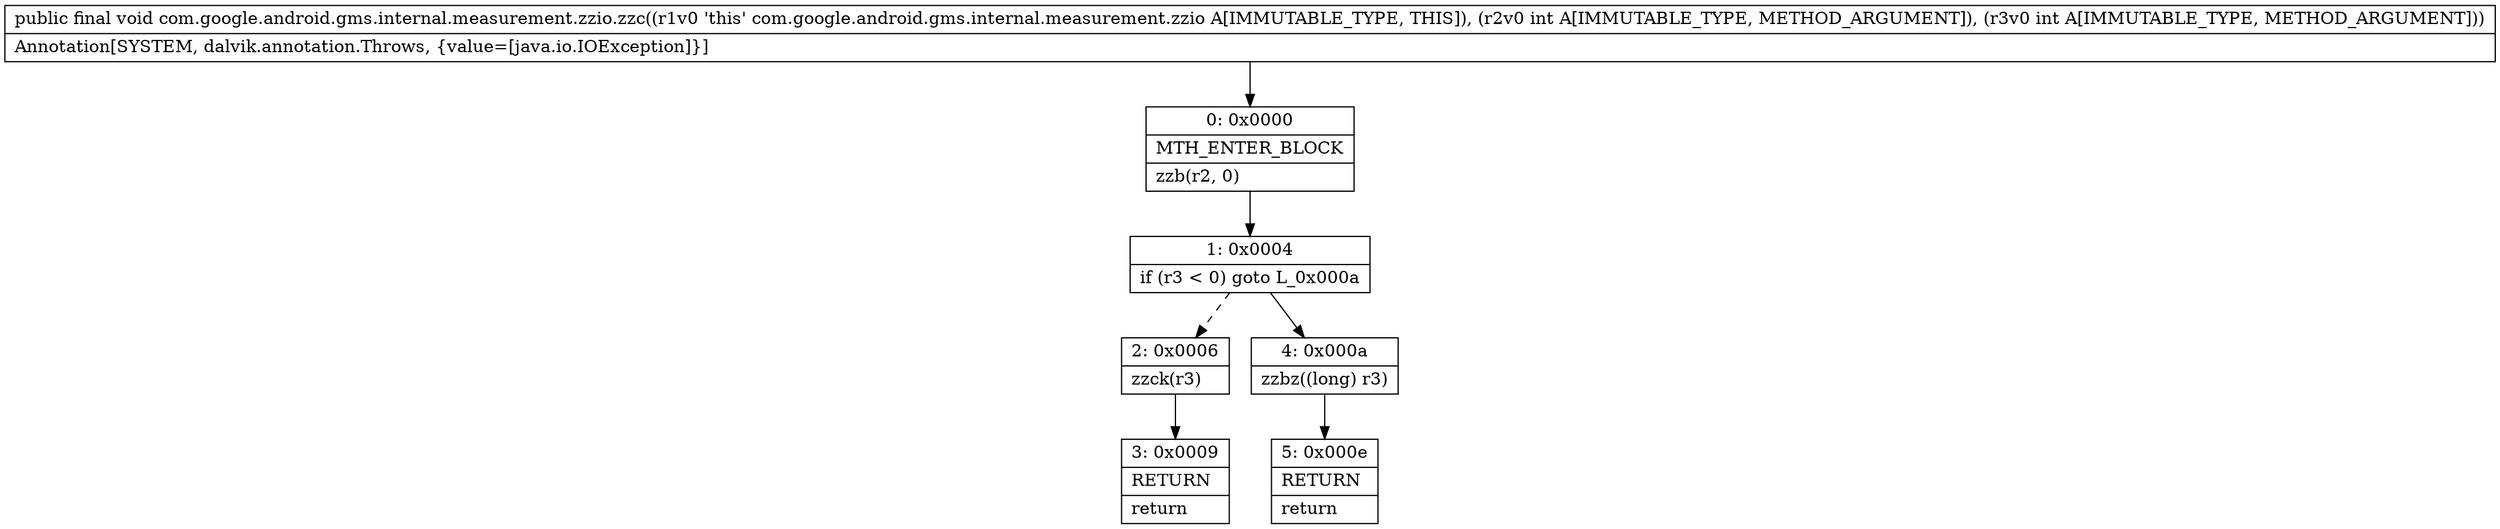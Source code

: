digraph "CFG forcom.google.android.gms.internal.measurement.zzio.zzc(II)V" {
Node_0 [shape=record,label="{0\:\ 0x0000|MTH_ENTER_BLOCK\l|zzb(r2, 0)\l}"];
Node_1 [shape=record,label="{1\:\ 0x0004|if (r3 \< 0) goto L_0x000a\l}"];
Node_2 [shape=record,label="{2\:\ 0x0006|zzck(r3)\l}"];
Node_3 [shape=record,label="{3\:\ 0x0009|RETURN\l|return\l}"];
Node_4 [shape=record,label="{4\:\ 0x000a|zzbz((long) r3)\l}"];
Node_5 [shape=record,label="{5\:\ 0x000e|RETURN\l|return\l}"];
MethodNode[shape=record,label="{public final void com.google.android.gms.internal.measurement.zzio.zzc((r1v0 'this' com.google.android.gms.internal.measurement.zzio A[IMMUTABLE_TYPE, THIS]), (r2v0 int A[IMMUTABLE_TYPE, METHOD_ARGUMENT]), (r3v0 int A[IMMUTABLE_TYPE, METHOD_ARGUMENT]))  | Annotation[SYSTEM, dalvik.annotation.Throws, \{value=[java.io.IOException]\}]\l}"];
MethodNode -> Node_0;
Node_0 -> Node_1;
Node_1 -> Node_2[style=dashed];
Node_1 -> Node_4;
Node_2 -> Node_3;
Node_4 -> Node_5;
}

